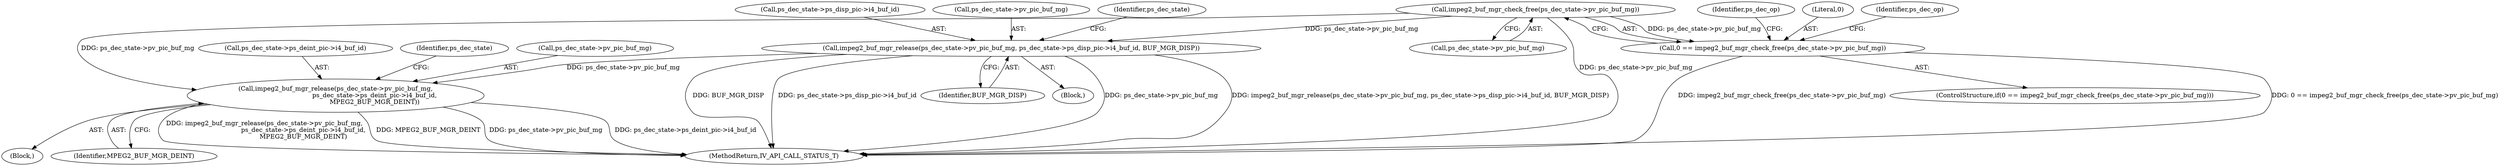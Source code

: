 digraph "0_Android_a86eb798d077b9b25c8f8c77e3c02c2f287c1ce7@API" {
"1001159" [label="(Call,impeg2_buf_mgr_check_free(ps_dec_state->pv_pic_buf_mg))"];
"1001157" [label="(Call,0 == impeg2_buf_mgr_check_free(ps_dec_state->pv_pic_buf_mg))"];
"1001574" [label="(Call,impeg2_buf_mgr_release(ps_dec_state->pv_pic_buf_mg, ps_dec_state->ps_disp_pic->i4_buf_id, BUF_MGR_DISP))"];
"1001594" [label="(Call,impeg2_buf_mgr_release(ps_dec_state->pv_pic_buf_mg,\n                                       ps_dec_state->ps_deint_pic->i4_buf_id,\n                                       MPEG2_BUF_MGR_DEINT))"];
"1001578" [label="(Call,ps_dec_state->ps_disp_pic->i4_buf_id)"];
"1001157" [label="(Call,0 == impeg2_buf_mgr_check_free(ps_dec_state->pv_pic_buf_mg))"];
"1001598" [label="(Call,ps_dec_state->ps_deint_pic->i4_buf_id)"];
"1001606" [label="(Identifier,ps_dec_state)"];
"1001178" [label="(Identifier,ps_dec_op)"];
"1001583" [label="(Identifier,BUF_MGR_DISP)"];
"1001575" [label="(Call,ps_dec_state->pv_pic_buf_mg)"];
"1001156" [label="(ControlStructure,if(0 == impeg2_buf_mgr_check_free(ps_dec_state->pv_pic_buf_mg)))"];
"1001593" [label="(Block,)"];
"1001594" [label="(Call,impeg2_buf_mgr_release(ps_dec_state->pv_pic_buf_mg,\n                                       ps_dec_state->ps_deint_pic->i4_buf_id,\n                                       MPEG2_BUF_MGR_DEINT))"];
"1001159" [label="(Call,impeg2_buf_mgr_check_free(ps_dec_state->pv_pic_buf_mg))"];
"1001695" [label="(MethodReturn,IV_API_CALL_STATUS_T)"];
"1001158" [label="(Literal,0)"];
"1001574" [label="(Call,impeg2_buf_mgr_release(ps_dec_state->pv_pic_buf_mg, ps_dec_state->ps_disp_pic->i4_buf_id, BUF_MGR_DISP))"];
"1001573" [label="(Block,)"];
"1001160" [label="(Call,ps_dec_state->pv_pic_buf_mg)"];
"1001603" [label="(Identifier,MPEG2_BUF_MGR_DEINT)"];
"1001586" [label="(Identifier,ps_dec_state)"];
"1001595" [label="(Call,ps_dec_state->pv_pic_buf_mg)"];
"1001167" [label="(Identifier,ps_dec_op)"];
"1001159" -> "1001157"  [label="AST: "];
"1001159" -> "1001160"  [label="CFG: "];
"1001160" -> "1001159"  [label="AST: "];
"1001157" -> "1001159"  [label="CFG: "];
"1001159" -> "1001695"  [label="DDG: ps_dec_state->pv_pic_buf_mg"];
"1001159" -> "1001157"  [label="DDG: ps_dec_state->pv_pic_buf_mg"];
"1001159" -> "1001574"  [label="DDG: ps_dec_state->pv_pic_buf_mg"];
"1001159" -> "1001594"  [label="DDG: ps_dec_state->pv_pic_buf_mg"];
"1001157" -> "1001156"  [label="AST: "];
"1001158" -> "1001157"  [label="AST: "];
"1001167" -> "1001157"  [label="CFG: "];
"1001178" -> "1001157"  [label="CFG: "];
"1001157" -> "1001695"  [label="DDG: impeg2_buf_mgr_check_free(ps_dec_state->pv_pic_buf_mg)"];
"1001157" -> "1001695"  [label="DDG: 0 == impeg2_buf_mgr_check_free(ps_dec_state->pv_pic_buf_mg)"];
"1001574" -> "1001573"  [label="AST: "];
"1001574" -> "1001583"  [label="CFG: "];
"1001575" -> "1001574"  [label="AST: "];
"1001578" -> "1001574"  [label="AST: "];
"1001583" -> "1001574"  [label="AST: "];
"1001586" -> "1001574"  [label="CFG: "];
"1001574" -> "1001695"  [label="DDG: impeg2_buf_mgr_release(ps_dec_state->pv_pic_buf_mg, ps_dec_state->ps_disp_pic->i4_buf_id, BUF_MGR_DISP)"];
"1001574" -> "1001695"  [label="DDG: BUF_MGR_DISP"];
"1001574" -> "1001695"  [label="DDG: ps_dec_state->ps_disp_pic->i4_buf_id"];
"1001574" -> "1001695"  [label="DDG: ps_dec_state->pv_pic_buf_mg"];
"1001574" -> "1001594"  [label="DDG: ps_dec_state->pv_pic_buf_mg"];
"1001594" -> "1001593"  [label="AST: "];
"1001594" -> "1001603"  [label="CFG: "];
"1001595" -> "1001594"  [label="AST: "];
"1001598" -> "1001594"  [label="AST: "];
"1001603" -> "1001594"  [label="AST: "];
"1001606" -> "1001594"  [label="CFG: "];
"1001594" -> "1001695"  [label="DDG: ps_dec_state->ps_deint_pic->i4_buf_id"];
"1001594" -> "1001695"  [label="DDG: impeg2_buf_mgr_release(ps_dec_state->pv_pic_buf_mg,\n                                       ps_dec_state->ps_deint_pic->i4_buf_id,\n                                       MPEG2_BUF_MGR_DEINT)"];
"1001594" -> "1001695"  [label="DDG: MPEG2_BUF_MGR_DEINT"];
"1001594" -> "1001695"  [label="DDG: ps_dec_state->pv_pic_buf_mg"];
}
